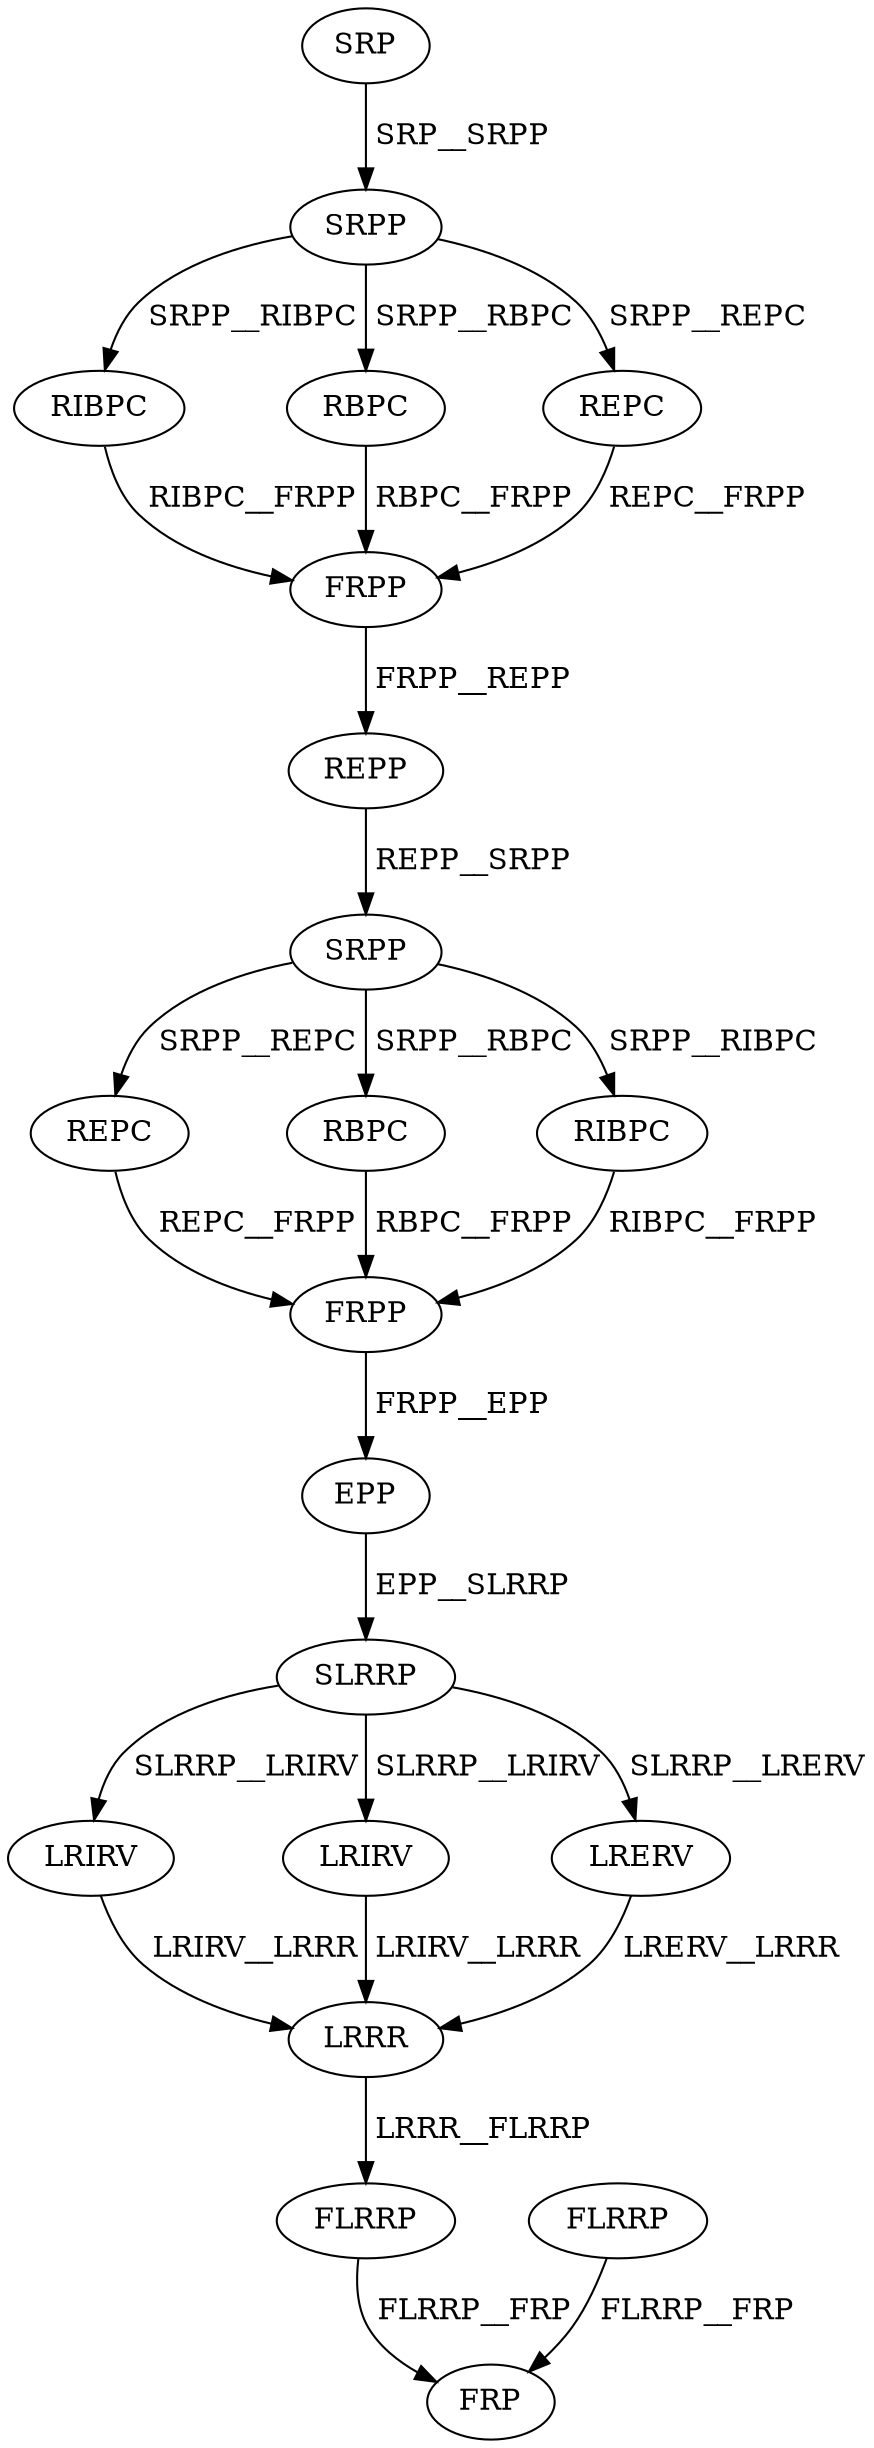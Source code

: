 digraph G { 
1 [label="SRP",color=black,fontcolor=black];
2 [label="SRPP",color=black,fontcolor=black];
3 [label="RIBPC",color=black,fontcolor=black];
4 [label="RBPC",color=black,fontcolor=black];
5 [label="REPC",color=black,fontcolor=black];
6 [label="FRPP",color=black,fontcolor=black];
7 [label="REPP",color=black,fontcolor=black];
8 [label="SRPP",color=black,fontcolor=black];
9 [label="REPC",color=black,fontcolor=black];
10 [label="RBPC",color=black,fontcolor=black];
11 [label="RIBPC",color=black,fontcolor=black];
12 [label="FRPP",color=black,fontcolor=black];
13 [label="EPP",color=black,fontcolor=black];
14 [label="SLRRP",color=black,fontcolor=black];
15 [label="LRIRV",color=black,fontcolor=black];
16 [label="LRIRV",color=black,fontcolor=black];
17 [label="LRERV",color=black,fontcolor=black];
18 [label="FLRRP",color=black,fontcolor=black];
19 [label="LRRR",color=black,fontcolor=black];
20 [label="FLRRP",color=black,fontcolor=black];
21 [label="FRP",color=black,fontcolor=black];
1->2[label=" SRP__SRPP",color=black,fontcolor=black];
2->3[label=" SRPP__RIBPC",color=black,fontcolor=black];
2->4[label=" SRPP__RBPC",color=black,fontcolor=black];
2->5[label=" SRPP__REPC",color=black,fontcolor=black];
3->6[label=" RIBPC__FRPP",color=black,fontcolor=black];
4->6[label=" RBPC__FRPP",color=black,fontcolor=black];
5->6[label=" REPC__FRPP",color=black,fontcolor=black];
6->7[label=" FRPP__REPP",color=black,fontcolor=black];
7->8[label=" REPP__SRPP",color=black,fontcolor=black];
8->9[label=" SRPP__REPC",color=black,fontcolor=black];
8->10[label=" SRPP__RBPC",color=black,fontcolor=black];
8->11[label=" SRPP__RIBPC",color=black,fontcolor=black];
9->12[label=" REPC__FRPP",color=black,fontcolor=black];
10->12[label=" RBPC__FRPP",color=black,fontcolor=black];
11->12[label=" RIBPC__FRPP",color=black,fontcolor=black];
12->13[label=" FRPP__EPP",color=black,fontcolor=black];
13->14[label=" EPP__SLRRP",color=black,fontcolor=black];
14->15[label=" SLRRP__LRIRV",color=black,fontcolor=black];
14->16[label=" SLRRP__LRIRV",color=black,fontcolor=black];
14->17[label=" SLRRP__LRERV",color=black,fontcolor=black];
15->19[label=" LRIRV__LRRR",color=black,fontcolor=black];
16->19[label=" LRIRV__LRRR",color=black,fontcolor=black];
17->19[label=" LRERV__LRRR",color=black,fontcolor=black];
18->21[label=" FLRRP__FRP",color=black,fontcolor=black];
19->20[label=" LRRR__FLRRP",color=black,fontcolor=black];
20->21[label=" FLRRP__FRP",color=black,fontcolor=black];
}
